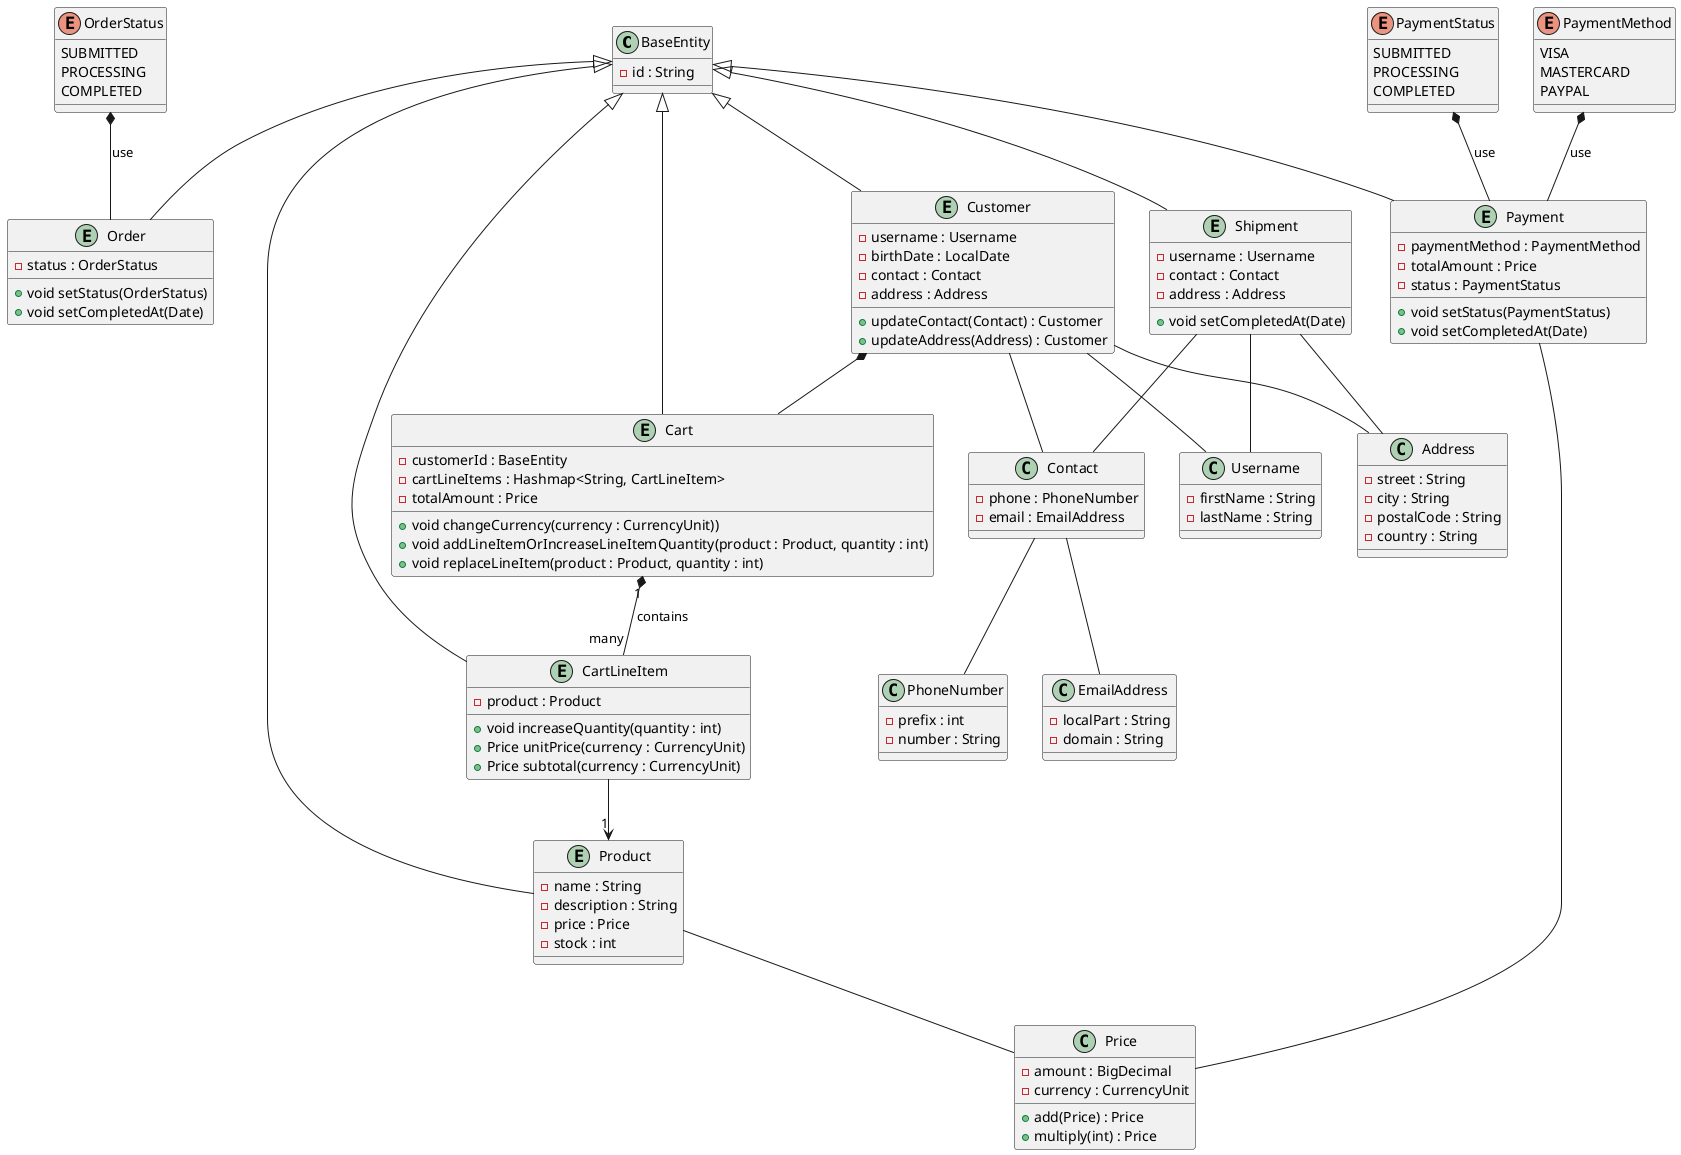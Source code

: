 @startuml
'https://plantuml.com/class-diagram


class BaseEntity {
- id : String
}

class PhoneNumber {
- prefix : int
- number : String
}

class EmailAddress {
- localPart : String
- domain : String
}

class Contact {
- phone : PhoneNumber
- email : EmailAddress
}

class Address {
- street : String
- city : String
- postalCode : String
- country : String
}

class Username {
- firstName : String
- lastName : String
}

entity Customer extends BaseEntity {
- username : Username
- birthDate : LocalDate
- contact : Contact
- address : Address
+ updateContact(Contact) : Customer
+ updateAddress(Address) : Customer
}

class Price {
- amount : BigDecimal
- currency : CurrencyUnit
+ add(Price) : Price
+ multiply(int) : Price
}

entity Product extends BaseEntity {
- name : String
- description : String
- price : Price
- stock : int
}

enum PaymentStatus {
SUBMITTED
PROCESSING
COMPLETED
}

enum PaymentMethod {
VISA
MASTERCARD
PAYPAL
}

entity Payment extends BaseEntity {
- paymentMethod : PaymentMethod
- totalAmount : Price
- status : PaymentStatus
+ void setStatus(PaymentStatus)
+ void setCompletedAt(Date)
}


entity Shipment extends BaseEntity {
- username : Username
- contact : Contact
- address : Address
+ void setCompletedAt(Date)
}

entity CartLineItem extends BaseEntity {
- product : Product
+ void increaseQuantity(quantity : int)
+ Price unitPrice(currency : CurrencyUnit)
+ Price subtotal(currency : CurrencyUnit)
}

entity Cart extends BaseEntity {
- customerId : BaseEntity
- cartLineItems : Hashmap<String, CartLineItem>
- totalAmount : Price
+ void changeCurrency(currency : CurrencyUnit))
+ void addLineItemOrIncreaseLineItemQuantity(product : Product, quantity : int)
+ void replaceLineItem(product : Product, quantity : int)
}

enum OrderStatus {
SUBMITTED
PROCESSING
COMPLETED
}

entity Order extends BaseEntity {
- status : OrderStatus
+ void setStatus(OrderStatus)
+ void setCompletedAt(Date)
}

CartLineItem --> "1" Product
Cart "1" *-- "many" CartLineItem : contains
Customer *-- Cart
Payment -- Price
Product -- Price
OrderStatus *-- Order : use
PaymentStatus *-- Payment : use
PaymentMethod *-- Payment : use
Contact -- PhoneNumber
Contact -- EmailAddress
Customer -- Contact
Customer -- Username
Customer -- Address
Shipment -- Contact
Shipment -- Username
Shipment -- Address

@enduml